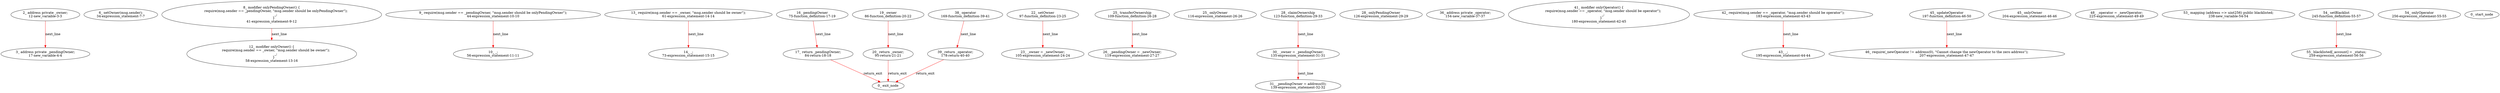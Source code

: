 digraph  {
12 [label="2_ address private _owner;\n12-new_variable-3-3", type_label=new_variable];
17 [label="3_ address private _pendingOwner;\n17-new_variable-4-4", type_label=new_variable];
34 [label="6_ setOwner(msg.sender);\n34-expression_statement-7-7", type_label=expression_statement];
41 [label="8_ modifier onlyPendingOwner() {\n        require(msg.sender == _pendingOwner, \"msg.sender should be onlyPendingOwner\");\n        _;\n    }\n41-expression_statement-9-12", type_label=expression_statement];
44 [label="9_ require(msg.sender == _pendingOwner, \"msg.sender should be onlyPendingOwner\");\n44-expression_statement-10-10", type_label=expression_statement];
56 [label="10_ _;\n56-expression_statement-11-11", type_label=expression_statement];
58 [label="12_ modifier onlyOwner() {\n        require(msg.sender == _owner, \"msg.sender should be owner\");\n        _;\n    }\n58-expression_statement-13-16", type_label=expression_statement];
61 [label="13_ require(msg.sender == _owner, \"msg.sender should be owner\");\n61-expression_statement-14-14", type_label=expression_statement];
73 [label="14_ _;\n73-expression_statement-15-15", type_label=expression_statement];
75 [label="16_ pendingOwner\n75-function_definition-17-19", type_label=function_definition];
84 [label="17_ return _pendingOwner;\n84-return-18-18", type_label=return];
86 [label="19_ owner\n86-function_definition-20-22", type_label=function_definition];
95 [label="20_ return _owner;\n95-return-21-21", type_label=return];
97 [label="22_ setOwner\n97-function_definition-23-25", type_label=function_definition];
105 [label="23_ _owner = _newOwner;\n105-expression_statement-24-24", type_label=expression_statement];
109 [label="25_ transferOwnership\n109-function_definition-26-28", type_label=function_definition];
116 [label="25_ onlyOwner\n116-expression_statement-26-26", type_label=expression_statement];
119 [label="26_ _pendingOwner = _newOwner;\n119-expression_statement-27-27", type_label=expression_statement];
123 [label="28_ claimOwnership\n123-function_definition-29-33", type_label=function_definition];
126 [label="28_ onlyPendingOwner\n126-expression_statement-29-29", type_label=expression_statement];
135 [label="30_ _owner = _pendingOwner;\n135-expression_statement-31-31", type_label=expression_statement];
139 [label="31_ _pendingOwner = address(0);\n139-expression_statement-32-32", type_label=expression_statement];
154 [label="36_ address private _operator;\n154-new_variable-37-37", type_label=new_variable];
169 [label="38_ operator\n169-function_definition-39-41", type_label=function_definition];
178 [label="39_ return _operator;\n178-return-40-40", type_label=return];
180 [label="41_ modifier onlyOperator() {\n        require(msg.sender == _operator, \"msg.sender should be operator\");\n        _;\n    }\n180-expression_statement-42-45", type_label=expression_statement];
183 [label="42_ require(msg.sender == _operator, \"msg.sender should be operator\");\n183-expression_statement-43-43", type_label=expression_statement];
195 [label="43_ _;\n195-expression_statement-44-44", type_label=expression_statement];
197 [label="45_ updateOperator\n197-function_definition-46-50", type_label=function_definition];
204 [label="45_ onlyOwner\n204-expression_statement-46-46", type_label=expression_statement];
207 [label="46_ require(_newOperator != address(0), \"Cannot change the newOperator to the zero address\");\n207-expression_statement-47-47", type_label=expression_statement];
225 [label="48_ _operator = _newOperator;\n225-expression_statement-49-49", type_label=expression_statement];
238 [label="53_ mapping (address => uint256) public blacklisted;\n238-new_variable-54-54", type_label=new_variable];
245 [label="54_ setBlacklist\n245-function_definition-55-57", type_label=function_definition];
256 [label="54_ onlyOperator\n256-expression_statement-55-55", type_label=expression_statement];
259 [label="55_ blacklisted[_account] = _status;\n259-expression_statement-56-56", type_label=expression_statement];
1 [label="0_ start_node", type_label=start];
2 [label="0_ exit_node", type_label=exit];
12 -> 17  [color=red, controlflow_type=next_line, edge_type=CFG_edge, key=0, label=next_line];
41 -> 58  [color=red, controlflow_type=next_line, edge_type=CFG_edge, key=0, label=next_line];
44 -> 56  [color=red, controlflow_type=next_line, edge_type=CFG_edge, key=0, label=next_line];
61 -> 73  [color=red, controlflow_type=next_line, edge_type=CFG_edge, key=0, label=next_line];
75 -> 84  [color=red, controlflow_type=next_line, edge_type=CFG_edge, key=0, label=next_line];
84 -> 2  [color=red, controlflow_type=return_exit, edge_type=CFG_edge, key=0, label=return_exit];
86 -> 95  [color=red, controlflow_type=next_line, edge_type=CFG_edge, key=0, label=next_line];
95 -> 2  [color=red, controlflow_type=return_exit, edge_type=CFG_edge, key=0, label=return_exit];
97 -> 105  [color=red, controlflow_type=next_line, edge_type=CFG_edge, key=0, label=next_line];
109 -> 119  [color=red, controlflow_type=next_line, edge_type=CFG_edge, key=0, label=next_line];
123 -> 135  [color=red, controlflow_type=next_line, edge_type=CFG_edge, key=0, label=next_line];
135 -> 139  [color=red, controlflow_type=next_line, edge_type=CFG_edge, key=0, label=next_line];
169 -> 178  [color=red, controlflow_type=next_line, edge_type=CFG_edge, key=0, label=next_line];
178 -> 2  [color=red, controlflow_type=return_exit, edge_type=CFG_edge, key=0, label=return_exit];
183 -> 195  [color=red, controlflow_type=next_line, edge_type=CFG_edge, key=0, label=next_line];
197 -> 207  [color=red, controlflow_type=next_line, edge_type=CFG_edge, key=0, label=next_line];
245 -> 259  [color=red, controlflow_type=next_line, edge_type=CFG_edge, key=0, label=next_line];
}
